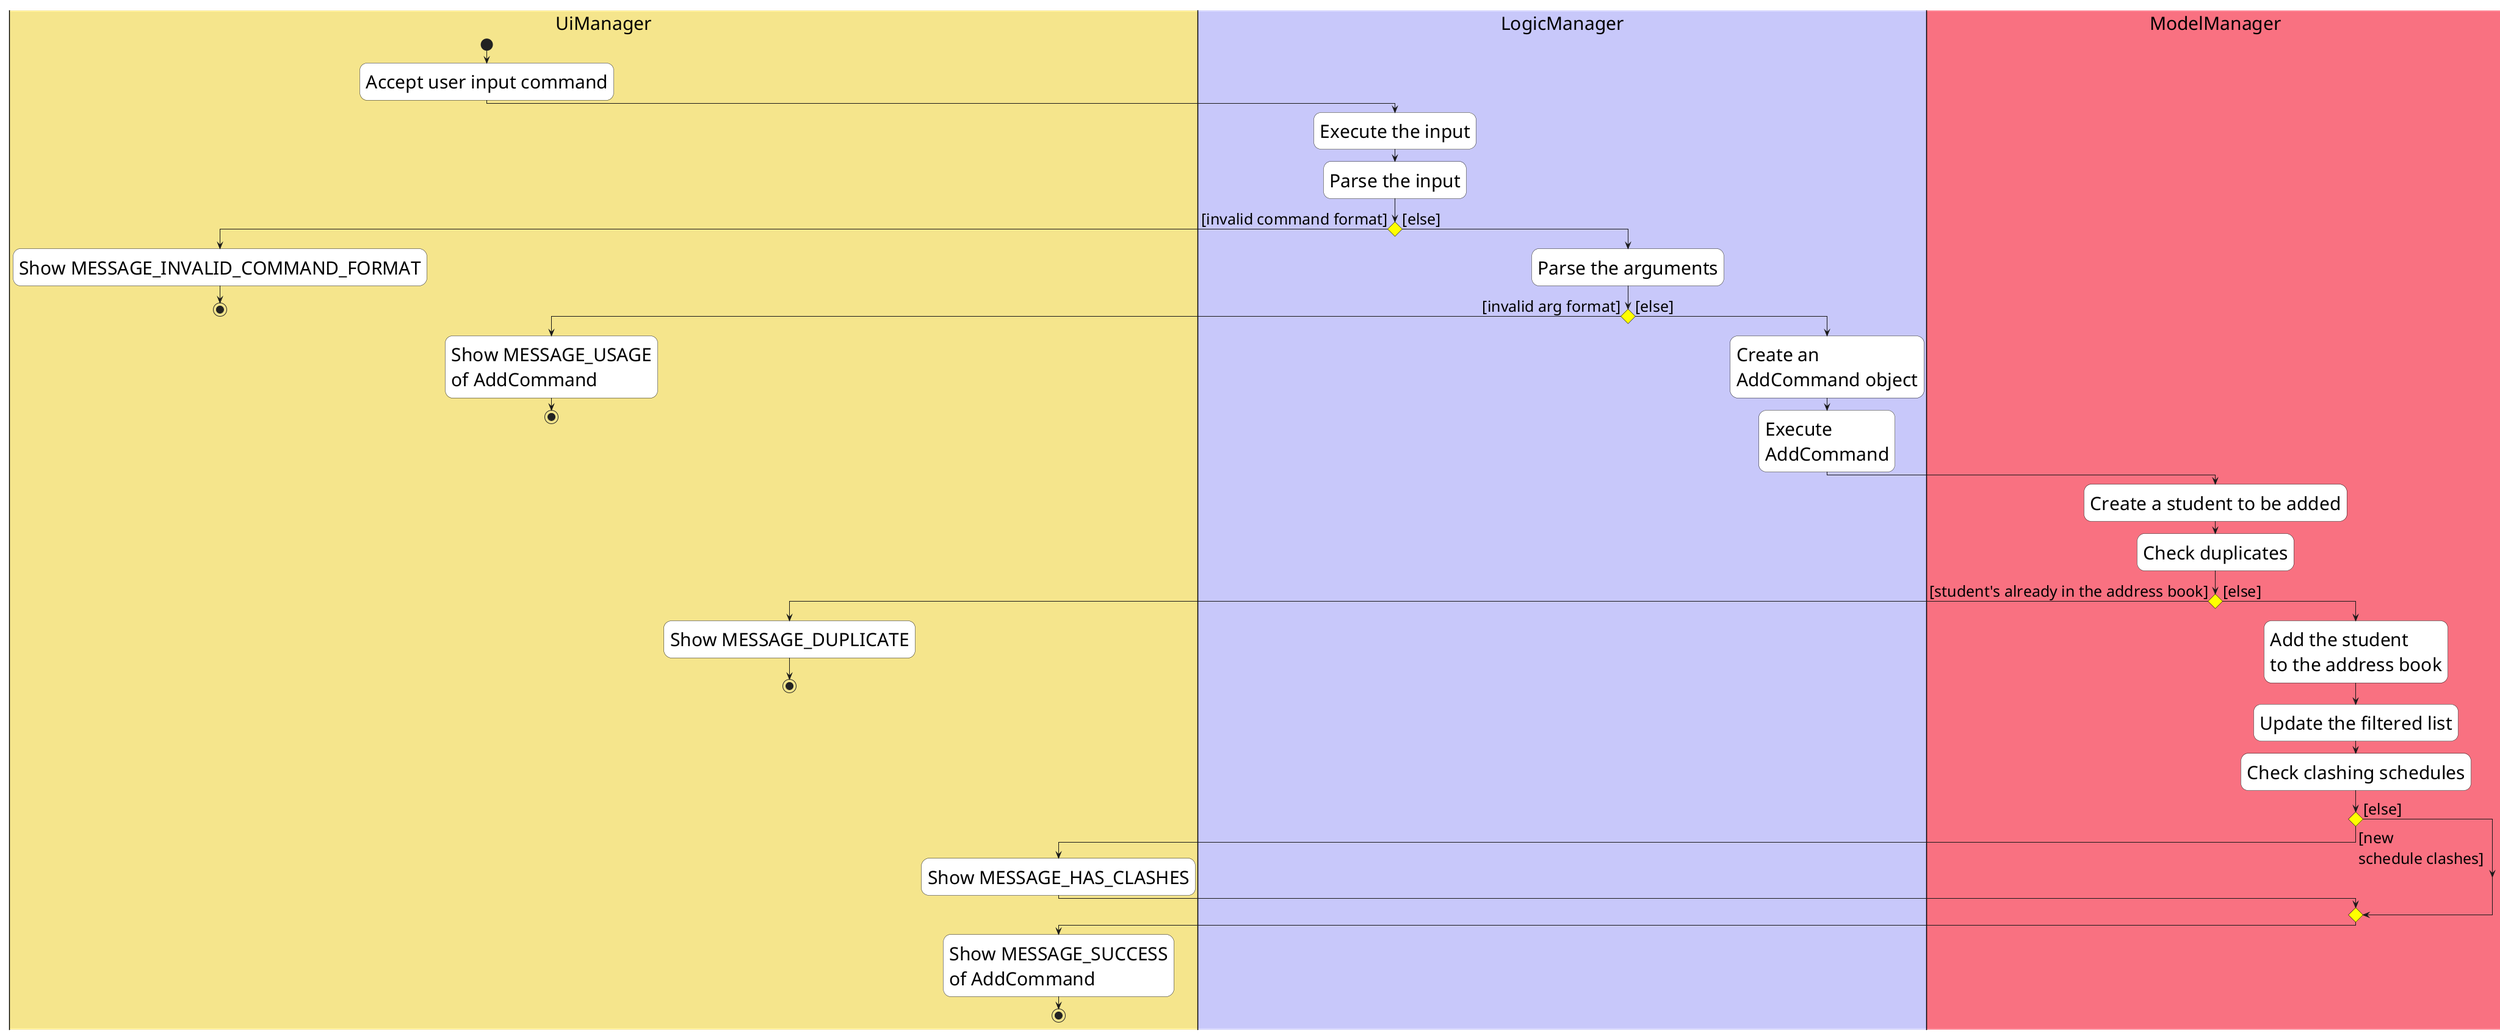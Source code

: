 @startuml
'https://plantuml.com/activity-diagram-beta
<style>
activityDiagram {
  FontSize 30
  Bold true

  activity {
    BackgroundColor #ffffff
    BorderColor #33668E
    FontColor #000000
    FontName arial
    FontSize 30
  }

  diamond {
    BackgroundColor yellow
    LineColor #000000
    FontColor green
    FontName arial
    FontSize 15
  }

  arrow {
    FontColor #000000
    FontName arial
    FontSize 25
    Bold true
  }

  partition {
     BackgroundColor #e6f7ff
     FontColor #003366
     LineColor #33668E
     FontName arial                // Sets the font style
     FontSize 30
     RoundCorner 10
     Bold true
   }
}
document {
   BackgroundColor transparent
}
</style>

|#f5e58c|UiManager|
start
:Accept user input command;
|#C8C8FA|LogicManager|
:Execute the input;
:Parse the input;
if () then ([invalid command format])
    |UiManager|
    :Show MESSAGE_INVALID_COMMAND_FORMAT;
    stop
    |LogicManager|
else ([else])
    :Parse the arguments;
    if () then ([invalid arg format])
        |UiManager|
        :Show MESSAGE_USAGE
        of AddCommand;
        stop
    else ([else])
        |LogicManager|
        :Create an
        AddCommand object;
        :Execute
        AddCommand;
        |#F97181|ModelManager|
        :Create a student to be added;
        :Check duplicates;
        if () then ([student's already in the address book])
            |UiManager|
            :Show MESSAGE_DUPLICATE;
            stop
        else ([else])
            |ModelManager|
            :Add the student
            to the address book;
            :Update the filtered list;
            :Check clashing schedules;
            if () then ([new
schedule clashes])
                |UiManager|
                :Show MESSAGE_HAS_CLASHES;
            else ([else])
            endif
            :Show MESSAGE_SUCCESS
            of AddCommand;
            stop
        endif
endif

@enduml

